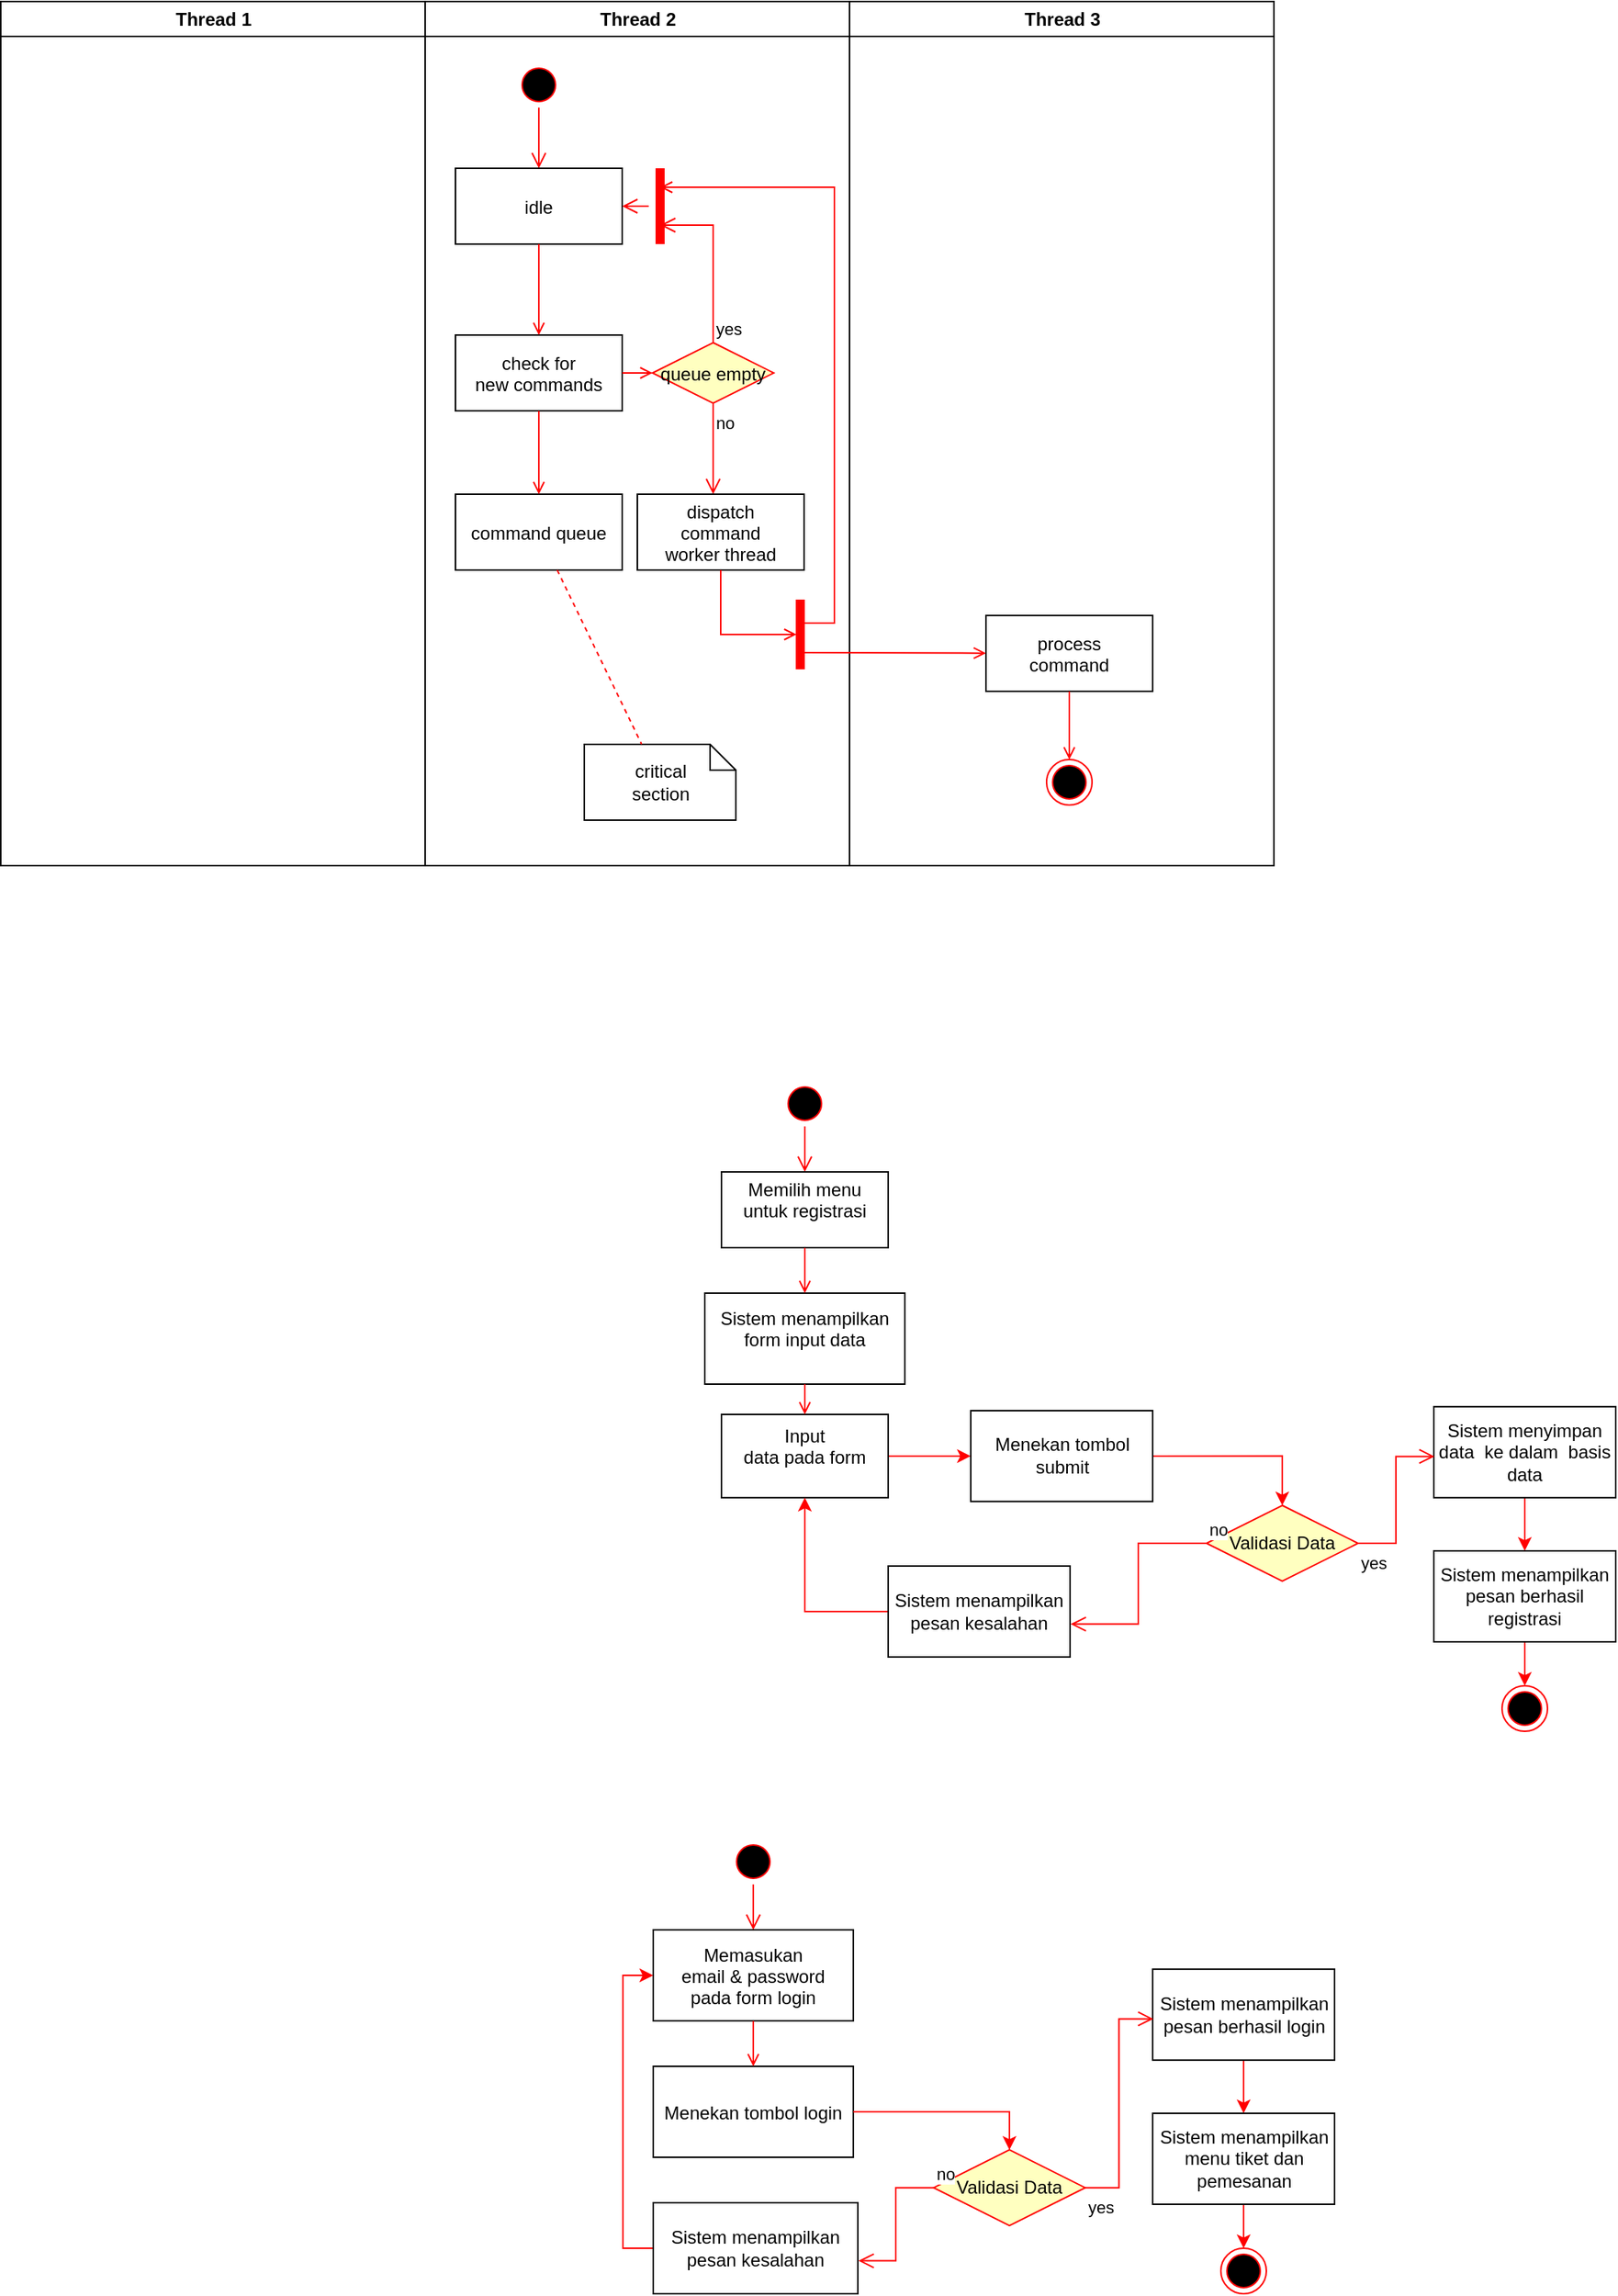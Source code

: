<mxfile version="18.0.5" type="github">
  <diagram name="Page-1" id="e7e014a7-5840-1c2e-5031-d8a46d1fe8dd">
    <mxGraphModel dx="782" dy="460" grid="1" gridSize="10" guides="1" tooltips="1" connect="1" arrows="1" fold="1" page="1" pageScale="1" pageWidth="1169" pageHeight="826" background="none" math="0" shadow="0">
      <root>
        <mxCell id="0" />
        <mxCell id="1" parent="0" />
        <mxCell id="2" value="Thread 1" style="swimlane;whiteSpace=wrap" parent="1" vertex="1">
          <mxGeometry x="164.5" y="128" width="280" height="570" as="geometry" />
        </mxCell>
        <mxCell id="3" value="Thread 2" style="swimlane;whiteSpace=wrap" parent="1" vertex="1">
          <mxGeometry x="444.5" y="128" width="280" height="570" as="geometry" />
        </mxCell>
        <mxCell id="13" value="" style="ellipse;shape=startState;fillColor=#000000;strokeColor=#ff0000;" parent="3" vertex="1">
          <mxGeometry x="60" y="40" width="30" height="30" as="geometry" />
        </mxCell>
        <mxCell id="14" value="" style="edgeStyle=elbowEdgeStyle;elbow=horizontal;verticalAlign=bottom;endArrow=open;endSize=8;strokeColor=#FF0000;endFill=1;rounded=0" parent="3" source="13" target="15" edge="1">
          <mxGeometry x="40" y="20" as="geometry">
            <mxPoint x="55" y="90" as="targetPoint" />
          </mxGeometry>
        </mxCell>
        <mxCell id="15" value="idle" style="" parent="3" vertex="1">
          <mxGeometry x="20" y="110" width="110" height="50" as="geometry" />
        </mxCell>
        <mxCell id="16" value="check for &#xa;new commands" style="" parent="3" vertex="1">
          <mxGeometry x="20" y="220" width="110" height="50" as="geometry" />
        </mxCell>
        <mxCell id="17" value="" style="endArrow=open;strokeColor=#FF0000;endFill=1;rounded=0" parent="3" source="15" target="16" edge="1">
          <mxGeometry relative="1" as="geometry" />
        </mxCell>
        <mxCell id="18" value="command queue" style="" parent="3" vertex="1">
          <mxGeometry x="20" y="325" width="110" height="50" as="geometry" />
        </mxCell>
        <mxCell id="19" value="" style="endArrow=open;strokeColor=#FF0000;endFill=1;rounded=0" parent="3" source="16" target="18" edge="1">
          <mxGeometry relative="1" as="geometry" />
        </mxCell>
        <mxCell id="21" value="queue empty" style="rhombus;fillColor=#ffffc0;strokeColor=#ff0000;" parent="3" vertex="1">
          <mxGeometry x="150" y="225" width="80" height="40" as="geometry" />
        </mxCell>
        <mxCell id="22" value="yes" style="edgeStyle=elbowEdgeStyle;elbow=horizontal;align=left;verticalAlign=bottom;endArrow=open;endSize=8;strokeColor=#FF0000;exitX=0.5;exitY=0;endFill=1;rounded=0;entryX=0.75;entryY=0.5;entryPerimeter=0" parent="3" source="21" target="25" edge="1">
          <mxGeometry x="-1" relative="1" as="geometry">
            <mxPoint x="160" y="150" as="targetPoint" />
            <Array as="points">
              <mxPoint x="190" y="180" />
            </Array>
          </mxGeometry>
        </mxCell>
        <mxCell id="23" value="no" style="edgeStyle=elbowEdgeStyle;elbow=horizontal;align=left;verticalAlign=top;endArrow=open;endSize=8;strokeColor=#FF0000;endFill=1;rounded=0" parent="3" source="21" target="30" edge="1">
          <mxGeometry x="-1" relative="1" as="geometry">
            <mxPoint x="190" y="305" as="targetPoint" />
          </mxGeometry>
        </mxCell>
        <mxCell id="24" value="" style="endArrow=open;strokeColor=#FF0000;endFill=1;rounded=0" parent="3" source="16" target="21" edge="1">
          <mxGeometry relative="1" as="geometry" />
        </mxCell>
        <mxCell id="25" value="" style="shape=line;strokeWidth=6;strokeColor=#ff0000;rotation=90" parent="3" vertex="1">
          <mxGeometry x="130" y="127.5" width="50" height="15" as="geometry" />
        </mxCell>
        <mxCell id="26" value="" style="edgeStyle=elbowEdgeStyle;elbow=horizontal;verticalAlign=bottom;endArrow=open;endSize=8;strokeColor=#FF0000;endFill=1;rounded=0" parent="3" source="25" target="15" edge="1">
          <mxGeometry x="130" y="90" as="geometry">
            <mxPoint x="230" y="140" as="targetPoint" />
          </mxGeometry>
        </mxCell>
        <mxCell id="30" value="dispatch&#xa;command&#xa;worker thread" style="" parent="3" vertex="1">
          <mxGeometry x="140" y="325" width="110" height="50" as="geometry" />
        </mxCell>
        <mxCell id="31" value="critical&#xa;section" style="shape=note;whiteSpace=wrap;size=17" parent="3" vertex="1">
          <mxGeometry x="105" y="490" width="100" height="50" as="geometry" />
        </mxCell>
        <mxCell id="32" value="" style="endArrow=none;strokeColor=#FF0000;endFill=0;rounded=0;dashed=1" parent="3" source="18" target="31" edge="1">
          <mxGeometry relative="1" as="geometry" />
        </mxCell>
        <mxCell id="34" value="" style="whiteSpace=wrap;strokeColor=#FF0000;fillColor=#FF0000" parent="3" vertex="1">
          <mxGeometry x="245" y="395" width="5" height="45" as="geometry" />
        </mxCell>
        <mxCell id="41" value="" style="edgeStyle=elbowEdgeStyle;elbow=horizontal;entryX=0;entryY=0.5;strokeColor=#FF0000;endArrow=open;endFill=1;rounded=0" parent="3" source="30" target="34" edge="1">
          <mxGeometry width="100" height="100" relative="1" as="geometry">
            <mxPoint x="60" y="480" as="sourcePoint" />
            <mxPoint x="160" y="380" as="targetPoint" />
            <Array as="points">
              <mxPoint x="195" y="400" />
            </Array>
          </mxGeometry>
        </mxCell>
        <mxCell id="4" value="Thread 3" style="swimlane;whiteSpace=wrap" parent="1" vertex="1">
          <mxGeometry x="724.5" y="128" width="280" height="570" as="geometry" />
        </mxCell>
        <mxCell id="33" value="process&#xa;command" style="" parent="4" vertex="1">
          <mxGeometry x="90" y="405" width="110" height="50" as="geometry" />
        </mxCell>
        <mxCell id="35" value="" style="edgeStyle=elbowEdgeStyle;elbow=horizontal;strokeColor=#FF0000;endArrow=open;endFill=1;rounded=0;entryX=0.25;entryY=0.5;entryPerimeter=0" parent="4" target="25" edge="1">
          <mxGeometry width="100" height="100" relative="1" as="geometry">
            <mxPoint x="-30" y="410" as="sourcePoint" />
            <mxPoint x="-120" y="120" as="targetPoint" />
            <Array as="points">
              <mxPoint x="-10" y="135" />
            </Array>
          </mxGeometry>
        </mxCell>
        <mxCell id="37" value="" style="edgeStyle=none;strokeColor=#FF0000;endArrow=open;endFill=1;rounded=0" parent="4" target="33" edge="1">
          <mxGeometry width="100" height="100" relative="1" as="geometry">
            <mxPoint x="-30" y="429.5" as="sourcePoint" />
            <mxPoint x="90" y="429.5" as="targetPoint" />
          </mxGeometry>
        </mxCell>
        <mxCell id="38" value="" style="ellipse;shape=endState;fillColor=#000000;strokeColor=#ff0000" parent="4" vertex="1">
          <mxGeometry x="130" y="500" width="30" height="30" as="geometry" />
        </mxCell>
        <mxCell id="39" value="" style="endArrow=open;strokeColor=#FF0000;endFill=1;rounded=0" parent="4" source="33" target="38" edge="1">
          <mxGeometry relative="1" as="geometry" />
        </mxCell>
        <mxCell id="5" value="" style="ellipse;shape=startState;fillColor=#000000;strokeColor=#ff0000;" parent="1" vertex="1">
          <mxGeometry x="680" y="840.0" width="30" height="30" as="geometry" />
        </mxCell>
        <mxCell id="6" value="" style="edgeStyle=elbowEdgeStyle;elbow=horizontal;verticalAlign=bottom;endArrow=open;endSize=8;strokeColor=#FF0000;endFill=1;rounded=0" parent="1" source="5" target="7" edge="1">
          <mxGeometry x="320" y="994.89" as="geometry">
            <mxPoint x="335" y="1064.89" as="targetPoint" />
          </mxGeometry>
        </mxCell>
        <mxCell id="7" value="Memilih menu &#xa;untuk registrasi &#xa;" style="" parent="1" vertex="1">
          <mxGeometry x="640" y="900.0" width="110" height="50" as="geometry" />
        </mxCell>
        <mxCell id="8" value="Sistem menampilkan &#xa;form input data&#xa;" style="" parent="1" vertex="1">
          <mxGeometry x="629" y="980.0" width="132" height="60" as="geometry" />
        </mxCell>
        <mxCell id="9" value="" style="endArrow=open;strokeColor=#FF0000;endFill=1;rounded=0" parent="1" source="7" target="8" edge="1">
          <mxGeometry relative="1" as="geometry" />
        </mxCell>
        <mxCell id="eZNZcwMzqLfWpBYbHMe_-42" value="" style="edgeStyle=orthogonalEdgeStyle;rounded=0;orthogonalLoop=1;jettySize=auto;html=1;fillColor=#e51400;strokeColor=#FF0000;" parent="1" source="10" target="eZNZcwMzqLfWpBYbHMe_-41" edge="1">
          <mxGeometry relative="1" as="geometry" />
        </mxCell>
        <mxCell id="10" value="Input&#xa;data pada form &#xa;" style="" parent="1" vertex="1">
          <mxGeometry x="640" y="1060" width="110" height="54.89" as="geometry" />
        </mxCell>
        <mxCell id="11" value="" style="endArrow=open;strokeColor=#FF0000;endFill=1;rounded=0" parent="1" source="8" target="10" edge="1">
          <mxGeometry relative="1" as="geometry" />
        </mxCell>
        <mxCell id="eZNZcwMzqLfWpBYbHMe_-54" style="edgeStyle=orthogonalEdgeStyle;rounded=0;orthogonalLoop=1;jettySize=auto;html=1;exitX=1;exitY=0.5;exitDx=0;exitDy=0;entryX=0.5;entryY=0;entryDx=0;entryDy=0;fillColor=#e51400;strokeColor=#FF0000;" parent="1" source="eZNZcwMzqLfWpBYbHMe_-41" target="eZNZcwMzqLfWpBYbHMe_-51" edge="1">
          <mxGeometry relative="1" as="geometry" />
        </mxCell>
        <mxCell id="eZNZcwMzqLfWpBYbHMe_-41" value="&lt;span lang=&quot;EN-GB&quot;&gt;Menekan tombol submit&lt;/span&gt;" style="whiteSpace=wrap;html=1;fillColor=rgb(255, 255, 255);strokeColor=rgb(0, 0, 0);fontColor=rgb(0, 0, 0);" parent="1" vertex="1">
          <mxGeometry x="804.5" y="1057.5" width="120" height="59.89" as="geometry" />
        </mxCell>
        <mxCell id="eZNZcwMzqLfWpBYbHMe_-48" style="edgeStyle=orthogonalEdgeStyle;rounded=0;orthogonalLoop=1;jettySize=auto;html=1;exitX=0.5;exitY=1;exitDx=0;exitDy=0;fillColor=#e51400;strokeColor=#FF0000;" parent="1" source="eZNZcwMzqLfWpBYbHMe_-44" target="eZNZcwMzqLfWpBYbHMe_-46" edge="1">
          <mxGeometry relative="1" as="geometry" />
        </mxCell>
        <mxCell id="eZNZcwMzqLfWpBYbHMe_-44" value="&lt;p&gt;&lt;span lang=&quot;EN-GB&quot;&gt;Sistem menyimpan data&amp;nbsp; ke dalam&amp;nbsp; basis data&lt;/span&gt;&lt;/p&gt;" style="whiteSpace=wrap;html=1;fillColor=rgb(255, 255, 255);strokeColor=rgb(0, 0, 0);fontColor=rgb(0, 0, 0);" parent="1" vertex="1">
          <mxGeometry x="1110" y="1054.89" width="120" height="60" as="geometry" />
        </mxCell>
        <mxCell id="vHE5_Gbzj4b-NchrdTDb-43" style="edgeStyle=orthogonalEdgeStyle;rounded=0;orthogonalLoop=1;jettySize=auto;html=1;entryX=0.5;entryY=0;entryDx=0;entryDy=0;fillColor=#e51400;strokeColor=#FF0000;" edge="1" parent="1" source="eZNZcwMzqLfWpBYbHMe_-46" target="vHE5_Gbzj4b-NchrdTDb-42">
          <mxGeometry relative="1" as="geometry" />
        </mxCell>
        <mxCell id="eZNZcwMzqLfWpBYbHMe_-46" value="&lt;span lang=&quot;EN-GB&quot;&gt;Sistem menampilkan pesan berhasil registrasi &lt;/span&gt;" style="whiteSpace=wrap;html=1;fillColor=rgb(255, 255, 255);strokeColor=rgb(0, 0, 0);fontColor=rgb(0, 0, 0);" parent="1" vertex="1">
          <mxGeometry x="1110" y="1150.0" width="120" height="60" as="geometry" />
        </mxCell>
        <mxCell id="eZNZcwMzqLfWpBYbHMe_-51" value="Validasi Data" style="rhombus;whiteSpace=wrap;html=1;fillColor=#ffffc0;strokeColor=#ff0000;" parent="1" vertex="1">
          <mxGeometry x="960" y="1120" width="100" height="50" as="geometry" />
        </mxCell>
        <mxCell id="eZNZcwMzqLfWpBYbHMe_-52" value="no" style="edgeStyle=orthogonalEdgeStyle;html=1;align=left;verticalAlign=bottom;endArrow=open;endSize=8;strokeColor=#ff0000;rounded=0;entryX=1.003;entryY=0.638;entryDx=0;entryDy=0;entryPerimeter=0;" parent="1" source="eZNZcwMzqLfWpBYbHMe_-51" target="eZNZcwMzqLfWpBYbHMe_-55" edge="1">
          <mxGeometry x="-1" relative="1" as="geometry">
            <mxPoint x="605" y="1484.89" as="targetPoint" />
          </mxGeometry>
        </mxCell>
        <mxCell id="eZNZcwMzqLfWpBYbHMe_-53" value="yes" style="edgeStyle=orthogonalEdgeStyle;html=1;align=left;verticalAlign=top;endArrow=open;endSize=8;strokeColor=#ff0000;rounded=0;entryX=0.004;entryY=0.547;entryDx=0;entryDy=0;entryPerimeter=0;" parent="1" source="eZNZcwMzqLfWpBYbHMe_-51" target="eZNZcwMzqLfWpBYbHMe_-44" edge="1">
          <mxGeometry x="-1" relative="1" as="geometry">
            <mxPoint x="465" y="1564.89" as="targetPoint" />
          </mxGeometry>
        </mxCell>
        <mxCell id="eZNZcwMzqLfWpBYbHMe_-56" style="edgeStyle=orthogonalEdgeStyle;rounded=0;orthogonalLoop=1;jettySize=auto;html=1;exitX=0;exitY=0.5;exitDx=0;exitDy=0;entryX=0.5;entryY=1;entryDx=0;entryDy=0;fillColor=#e51400;strokeColor=#FF0000;" parent="1" source="eZNZcwMzqLfWpBYbHMe_-55" target="10" edge="1">
          <mxGeometry relative="1" as="geometry" />
        </mxCell>
        <mxCell id="eZNZcwMzqLfWpBYbHMe_-55" value="&lt;span lang=&quot;EN-GB&quot;&gt;Sistem menampilkan pesan kesalahan&lt;/span&gt;" style="whiteSpace=wrap;html=1;fillColor=rgb(255, 255, 255);strokeColor=rgb(0, 0, 0);fontColor=rgb(0, 0, 0);" parent="1" vertex="1">
          <mxGeometry x="750" y="1160.0" width="120" height="60" as="geometry" />
        </mxCell>
        <mxCell id="vHE5_Gbzj4b-NchrdTDb-42" value="" style="ellipse;html=1;shape=endState;fillColor=#000000;strokeColor=#ff0000;" vertex="1" parent="1">
          <mxGeometry x="1155" y="1239" width="30" height="30" as="geometry" />
        </mxCell>
        <mxCell id="vHE5_Gbzj4b-NchrdTDb-46" value="" style="ellipse;shape=startState;fillColor=#000000;strokeColor=#ff0000;" vertex="1" parent="1">
          <mxGeometry x="646" y="1340" width="30" height="30" as="geometry" />
        </mxCell>
        <mxCell id="vHE5_Gbzj4b-NchrdTDb-47" value="" style="edgeStyle=elbowEdgeStyle;elbow=horizontal;verticalAlign=bottom;endArrow=open;endSize=8;strokeColor=#FF0000;endFill=1;rounded=0" edge="1" parent="1" source="vHE5_Gbzj4b-NchrdTDb-46" target="vHE5_Gbzj4b-NchrdTDb-48">
          <mxGeometry x="275" y="1494.89" as="geometry">
            <mxPoint x="290" y="1564.89" as="targetPoint" />
          </mxGeometry>
        </mxCell>
        <mxCell id="vHE5_Gbzj4b-NchrdTDb-48" value="Memasukan&#xa;email &amp; password&#xa;pada form login" style="" vertex="1" parent="1">
          <mxGeometry x="595" y="1400" width="132" height="60" as="geometry" />
        </mxCell>
        <mxCell id="vHE5_Gbzj4b-NchrdTDb-49" value="Menekan tombol login" style="" vertex="1" parent="1">
          <mxGeometry x="595" y="1490" width="132" height="60" as="geometry" />
        </mxCell>
        <mxCell id="vHE5_Gbzj4b-NchrdTDb-50" value="" style="endArrow=open;strokeColor=#FF0000;endFill=1;rounded=0" edge="1" parent="1" source="vHE5_Gbzj4b-NchrdTDb-48" target="vHE5_Gbzj4b-NchrdTDb-49">
          <mxGeometry relative="1" as="geometry" />
        </mxCell>
        <mxCell id="vHE5_Gbzj4b-NchrdTDb-54" style="edgeStyle=orthogonalEdgeStyle;rounded=0;orthogonalLoop=1;jettySize=auto;html=1;exitX=1;exitY=0.5;exitDx=0;exitDy=0;entryX=0.5;entryY=0;entryDx=0;entryDy=0;fillColor=#e51400;strokeColor=#FF0000;" edge="1" parent="1" source="vHE5_Gbzj4b-NchrdTDb-49" target="vHE5_Gbzj4b-NchrdTDb-60">
          <mxGeometry relative="1" as="geometry">
            <mxPoint x="879.5" y="1587.445" as="sourcePoint" />
          </mxGeometry>
        </mxCell>
        <mxCell id="vHE5_Gbzj4b-NchrdTDb-56" style="edgeStyle=orthogonalEdgeStyle;rounded=0;orthogonalLoop=1;jettySize=auto;html=1;exitX=0.5;exitY=1;exitDx=0;exitDy=0;fillColor=#e51400;strokeColor=#FF0000;" edge="1" parent="1" source="vHE5_Gbzj4b-NchrdTDb-57" target="vHE5_Gbzj4b-NchrdTDb-59">
          <mxGeometry relative="1" as="geometry" />
        </mxCell>
        <mxCell id="vHE5_Gbzj4b-NchrdTDb-57" value="&lt;p&gt;&lt;span lang=&quot;EN-GB&quot;&gt;Sistem menampilkan pesan berhasil login &lt;/span&gt;&lt;/p&gt;" style="whiteSpace=wrap;html=1;fillColor=rgb(255, 255, 255);strokeColor=rgb(0, 0, 0);fontColor=rgb(0, 0, 0);" vertex="1" parent="1">
          <mxGeometry x="924.5" y="1425.89" width="120" height="60" as="geometry" />
        </mxCell>
        <mxCell id="vHE5_Gbzj4b-NchrdTDb-58" style="edgeStyle=orthogonalEdgeStyle;rounded=0;orthogonalLoop=1;jettySize=auto;html=1;entryX=0.5;entryY=0;entryDx=0;entryDy=0;fillColor=#e51400;strokeColor=#FF0000;" edge="1" parent="1" source="vHE5_Gbzj4b-NchrdTDb-59" target="vHE5_Gbzj4b-NchrdTDb-65">
          <mxGeometry relative="1" as="geometry" />
        </mxCell>
        <mxCell id="vHE5_Gbzj4b-NchrdTDb-59" value="&lt;span lang=&quot;EN-GB&quot;&gt;Sistem menampilkan menu tiket dan pemesanan&lt;/span&gt;" style="whiteSpace=wrap;html=1;fillColor=rgb(255, 255, 255);strokeColor=rgb(0, 0, 0);fontColor=rgb(0, 0, 0);" vertex="1" parent="1">
          <mxGeometry x="924.5" y="1521.0" width="120" height="60" as="geometry" />
        </mxCell>
        <mxCell id="vHE5_Gbzj4b-NchrdTDb-60" value="Validasi Data" style="rhombus;whiteSpace=wrap;html=1;fillColor=#ffffc0;strokeColor=#ff0000;" vertex="1" parent="1">
          <mxGeometry x="780" y="1545.11" width="100" height="50" as="geometry" />
        </mxCell>
        <mxCell id="vHE5_Gbzj4b-NchrdTDb-61" value="no" style="edgeStyle=orthogonalEdgeStyle;html=1;align=left;verticalAlign=bottom;endArrow=open;endSize=8;strokeColor=#ff0000;rounded=0;entryX=1.003;entryY=0.638;entryDx=0;entryDy=0;entryPerimeter=0;" edge="1" parent="1" source="vHE5_Gbzj4b-NchrdTDb-60" target="vHE5_Gbzj4b-NchrdTDb-64">
          <mxGeometry x="-1" relative="1" as="geometry">
            <mxPoint x="560" y="1984.89" as="targetPoint" />
          </mxGeometry>
        </mxCell>
        <mxCell id="vHE5_Gbzj4b-NchrdTDb-62" value="yes" style="edgeStyle=orthogonalEdgeStyle;html=1;align=left;verticalAlign=top;endArrow=open;endSize=8;strokeColor=#ff0000;rounded=0;entryX=0.004;entryY=0.547;entryDx=0;entryDy=0;entryPerimeter=0;" edge="1" parent="1" source="vHE5_Gbzj4b-NchrdTDb-60" target="vHE5_Gbzj4b-NchrdTDb-57">
          <mxGeometry x="-1" relative="1" as="geometry">
            <mxPoint x="285" y="1990.0" as="targetPoint" />
          </mxGeometry>
        </mxCell>
        <mxCell id="vHE5_Gbzj4b-NchrdTDb-63" style="edgeStyle=orthogonalEdgeStyle;rounded=0;orthogonalLoop=1;jettySize=auto;html=1;exitX=0;exitY=0.5;exitDx=0;exitDy=0;entryX=0;entryY=0.5;entryDx=0;entryDy=0;fillColor=#e51400;strokeColor=#FF0000;" edge="1" parent="1" source="vHE5_Gbzj4b-NchrdTDb-64" target="vHE5_Gbzj4b-NchrdTDb-48">
          <mxGeometry relative="1" as="geometry">
            <mxPoint x="650" y="1614.89" as="targetPoint" />
          </mxGeometry>
        </mxCell>
        <mxCell id="vHE5_Gbzj4b-NchrdTDb-64" value="&lt;span lang=&quot;EN-GB&quot;&gt;Sistem menampilkan pesan kesalahan&lt;/span&gt;" style="whiteSpace=wrap;html=1;fillColor=rgb(255, 255, 255);strokeColor=rgb(0, 0, 0);fontColor=rgb(0, 0, 0);" vertex="1" parent="1">
          <mxGeometry x="595" y="1580" width="135" height="60" as="geometry" />
        </mxCell>
        <mxCell id="vHE5_Gbzj4b-NchrdTDb-65" value="" style="ellipse;html=1;shape=endState;fillColor=#000000;strokeColor=#ff0000;" vertex="1" parent="1">
          <mxGeometry x="969.5" y="1610" width="30" height="30" as="geometry" />
        </mxCell>
      </root>
    </mxGraphModel>
  </diagram>
</mxfile>
